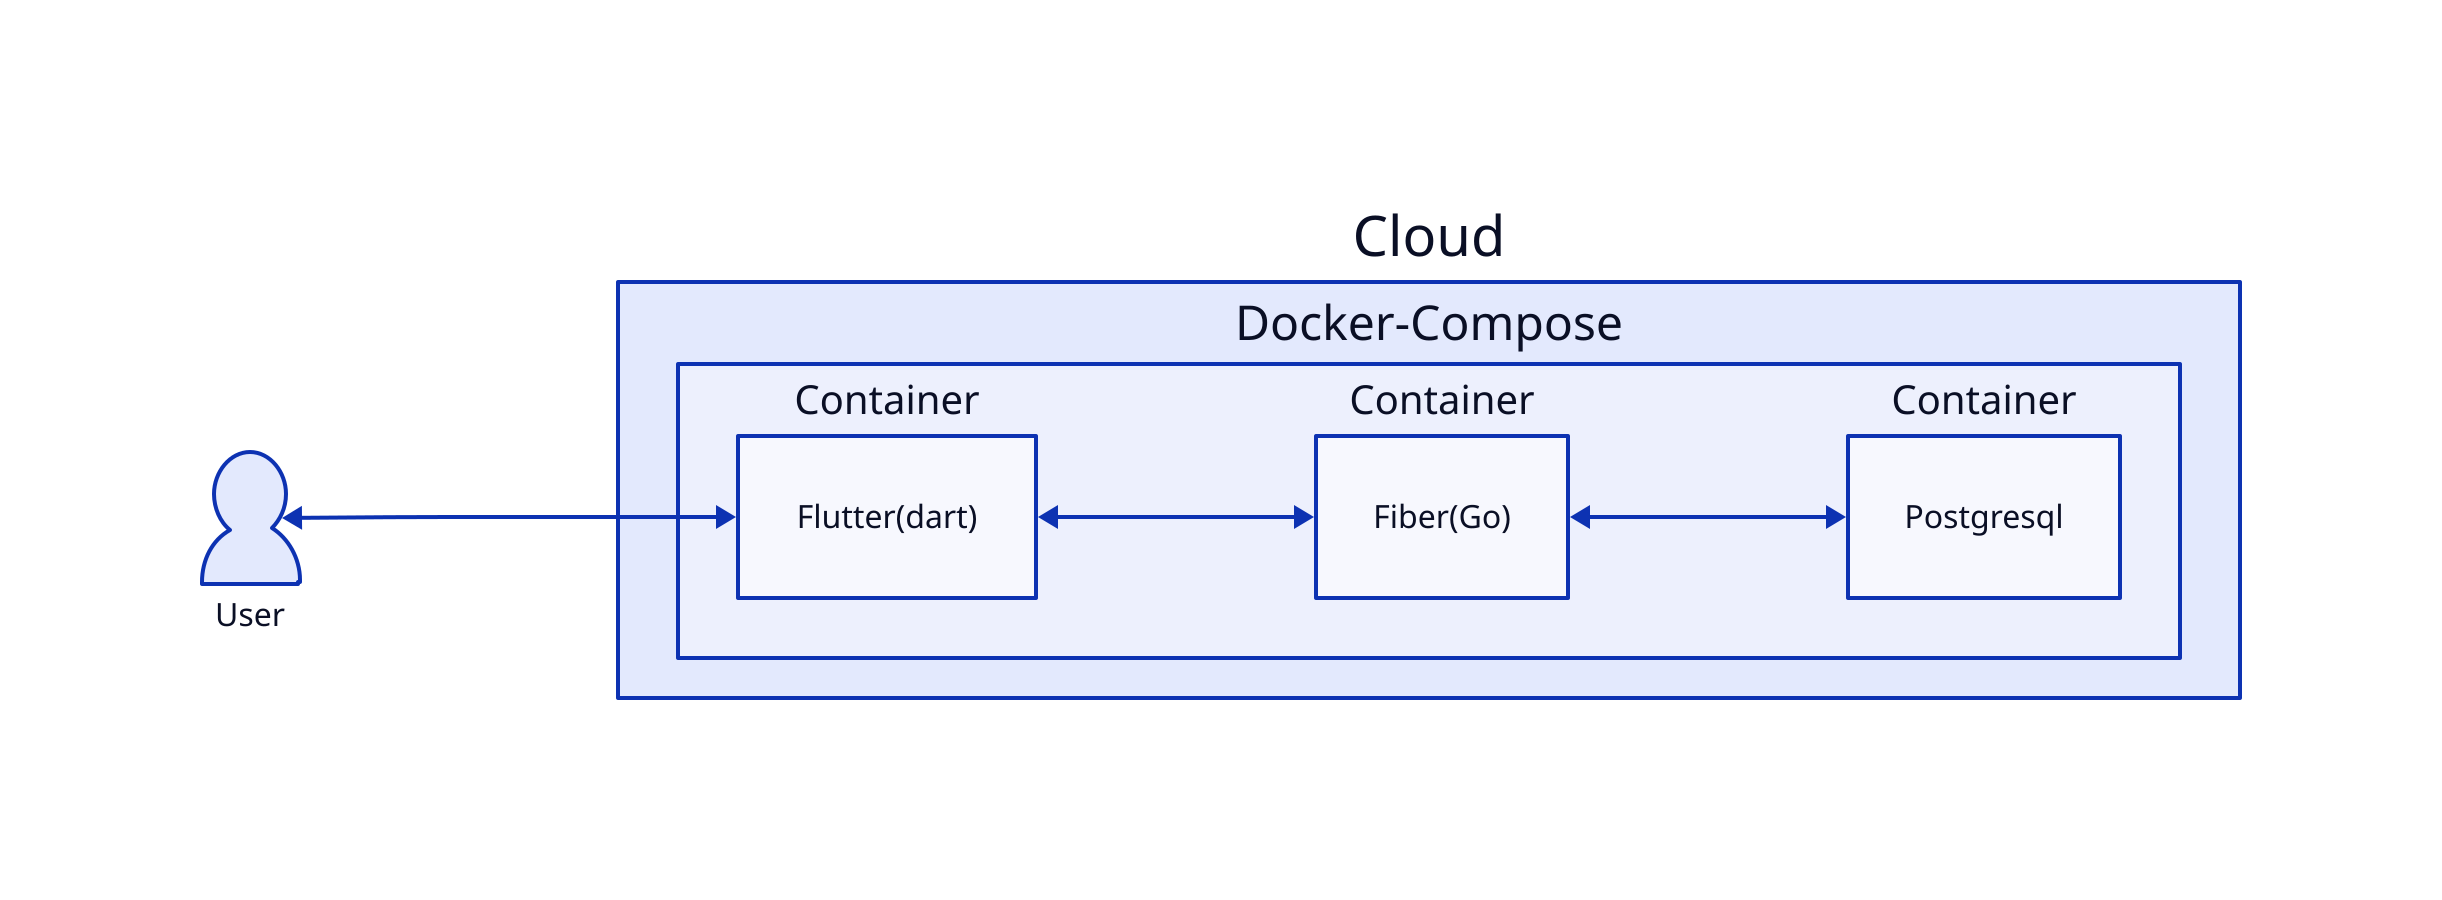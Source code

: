 Cloud: {
    Docker-Compose:{
        Flutter(dart): Container {
            Flutter(dart).shape: Text
        }
        Fiber(Go): Container{
            Fiber(Go).shape: Text
        }
        Postgresql: Container{
            Postgresql.shape: Text
        }
        Flutter(dart) <-> Fiber(Go) <-> Postgresql
    }
}

direction: right
User.shape: person
User <-> Cloud.Docker-Compose.Flutter(dart)
